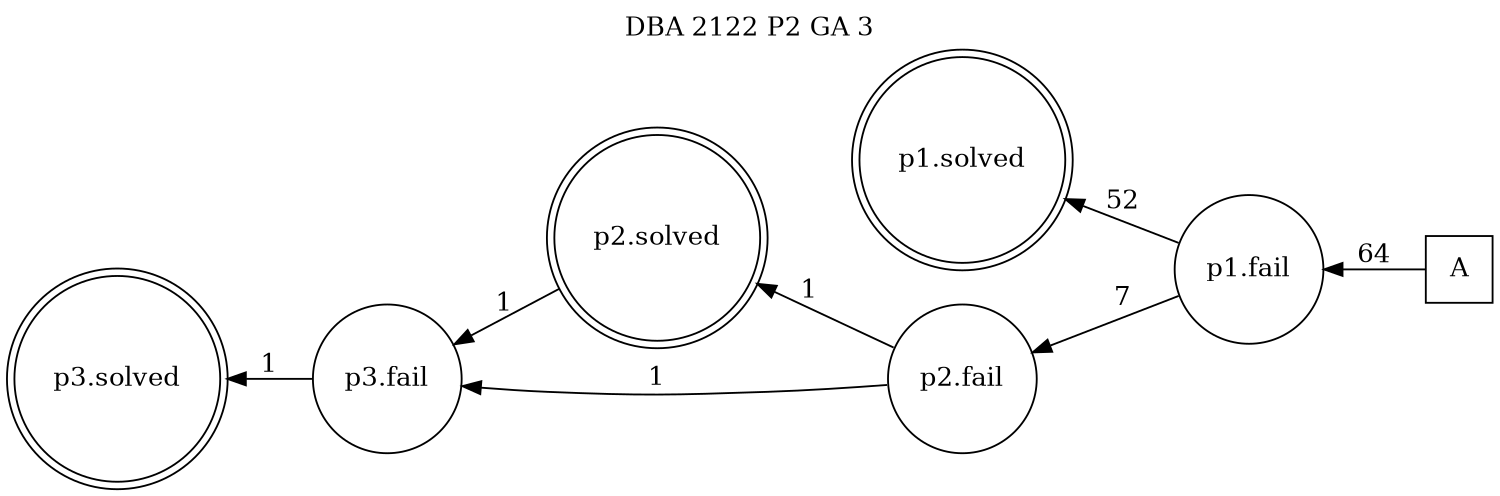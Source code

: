 digraph DBA_2122_P2_GA_3_GOOD {
labelloc="tl"
label= " DBA 2122 P2 GA 3 "
rankdir="RL";
graph [ size=" 10 , 10 !"]

"A" [shape="square" label="A"]
"p1.fail" [shape="circle" label="p1.fail"]
"p1.solved" [shape="doublecircle" label="p1.solved"]
"p2.fail" [shape="circle" label="p2.fail"]
"p2.solved" [shape="doublecircle" label="p2.solved"]
"p3.fail" [shape="circle" label="p3.fail"]
"p3.solved" [shape="doublecircle" label="p3.solved"]
"A" -> "p1.fail" [ label=64]
"p1.fail" -> "p1.solved" [ label=52]
"p1.fail" -> "p2.fail" [ label=7]
"p2.fail" -> "p2.solved" [ label=1]
"p2.fail" -> "p3.fail" [ label=1]
"p2.solved" -> "p3.fail" [ label=1]
"p3.fail" -> "p3.solved" [ label=1]
}

